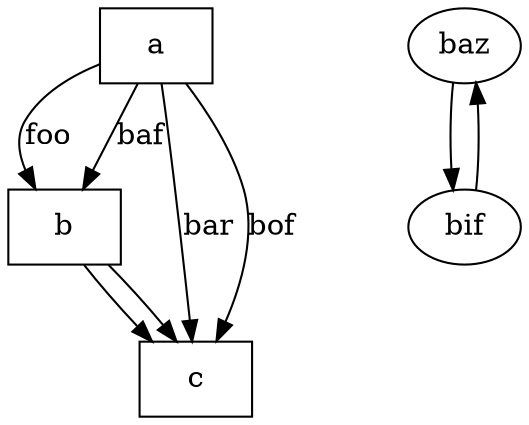 // Example directed graph: test.gv

// To convert to PNG, run:
// dot -T png -o test.png test.gv

digraph testgraph {
  // compound=true;
  subgraph baz {
    node [shape=box];
    a -> b [label="foo"];
    a -> c [label="bar"];
    b -> c [constraint=false];
  }
  subgraph bif {
    a -> b [label="baf"];
    a -> c [label="bof"];
    b -> c;
  }
  baz -> bif;
  bif -> baz;
}
